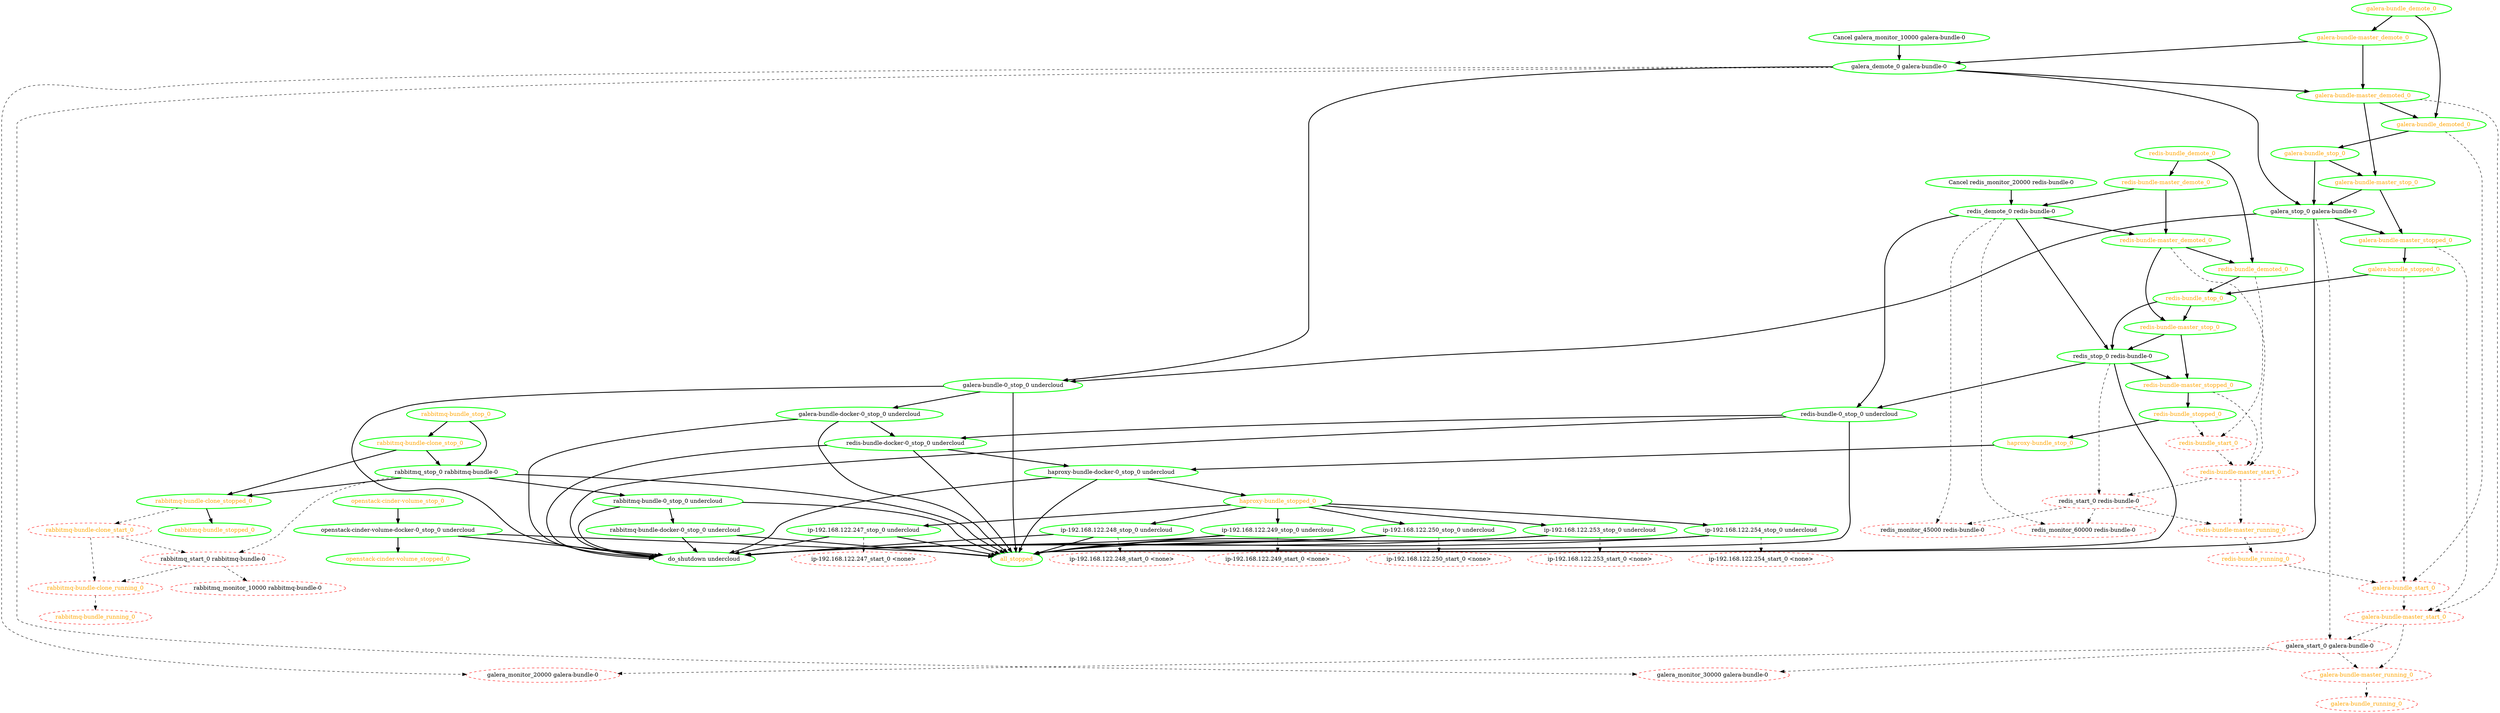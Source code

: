 digraph "g" {
"Cancel galera_monitor_10000 galera-bundle-0" -> "galera_demote_0 galera-bundle-0" [ style = bold]
"Cancel galera_monitor_10000 galera-bundle-0" [ style=bold color="green" fontcolor="black"]
"Cancel redis_monitor_20000 redis-bundle-0" -> "redis_demote_0 redis-bundle-0" [ style = bold]
"Cancel redis_monitor_20000 redis-bundle-0" [ style=bold color="green" fontcolor="black"]
"all_stopped" [ style=bold color="green" fontcolor="orange"]
"do_shutdown undercloud" [ style=bold color="green" fontcolor="black"]
"galera-bundle-0_stop_0 undercloud" -> "all_stopped" [ style = bold]
"galera-bundle-0_stop_0 undercloud" -> "do_shutdown undercloud" [ style = bold]
"galera-bundle-0_stop_0 undercloud" -> "galera-bundle-docker-0_stop_0 undercloud" [ style = bold]
"galera-bundle-0_stop_0 undercloud" [ style=bold color="green" fontcolor="black"]
"galera-bundle-docker-0_stop_0 undercloud" -> "all_stopped" [ style = bold]
"galera-bundle-docker-0_stop_0 undercloud" -> "do_shutdown undercloud" [ style = bold]
"galera-bundle-docker-0_stop_0 undercloud" -> "redis-bundle-docker-0_stop_0 undercloud" [ style = bold]
"galera-bundle-docker-0_stop_0 undercloud" [ style=bold color="green" fontcolor="black"]
"galera-bundle-master_demote_0" -> "galera-bundle-master_demoted_0" [ style = bold]
"galera-bundle-master_demote_0" -> "galera_demote_0 galera-bundle-0" [ style = bold]
"galera-bundle-master_demote_0" [ style=bold color="green" fontcolor="orange"]
"galera-bundle-master_demoted_0" -> "galera-bundle-master_start_0" [ style = dashed]
"galera-bundle-master_demoted_0" -> "galera-bundle-master_stop_0" [ style = bold]
"galera-bundle-master_demoted_0" -> "galera-bundle_demoted_0" [ style = bold]
"galera-bundle-master_demoted_0" [ style=bold color="green" fontcolor="orange"]
"galera-bundle-master_running_0" -> "galera-bundle_running_0" [ style = dashed]
"galera-bundle-master_running_0" [ style=dashed color="red" fontcolor="orange"]
"galera-bundle-master_start_0" -> "galera-bundle-master_running_0" [ style = dashed]
"galera-bundle-master_start_0" -> "galera_start_0 galera-bundle-0" [ style = dashed]
"galera-bundle-master_start_0" [ style=dashed color="red" fontcolor="orange"]
"galera-bundle-master_stop_0" -> "galera-bundle-master_stopped_0" [ style = bold]
"galera-bundle-master_stop_0" -> "galera_stop_0 galera-bundle-0" [ style = bold]
"galera-bundle-master_stop_0" [ style=bold color="green" fontcolor="orange"]
"galera-bundle-master_stopped_0" -> "galera-bundle-master_start_0" [ style = dashed]
"galera-bundle-master_stopped_0" -> "galera-bundle_stopped_0" [ style = bold]
"galera-bundle-master_stopped_0" [ style=bold color="green" fontcolor="orange"]
"galera-bundle_demote_0" -> "galera-bundle-master_demote_0" [ style = bold]
"galera-bundle_demote_0" -> "galera-bundle_demoted_0" [ style = bold]
"galera-bundle_demote_0" [ style=bold color="green" fontcolor="orange"]
"galera-bundle_demoted_0" -> "galera-bundle_start_0" [ style = dashed]
"galera-bundle_demoted_0" -> "galera-bundle_stop_0" [ style = bold]
"galera-bundle_demoted_0" [ style=bold color="green" fontcolor="orange"]
"galera-bundle_running_0" [ style=dashed color="red" fontcolor="orange"]
"galera-bundle_start_0" -> "galera-bundle-master_start_0" [ style = dashed]
"galera-bundle_start_0" [ style=dashed color="red" fontcolor="orange"]
"galera-bundle_stop_0" -> "galera-bundle-master_stop_0" [ style = bold]
"galera-bundle_stop_0" -> "galera_stop_0 galera-bundle-0" [ style = bold]
"galera-bundle_stop_0" [ style=bold color="green" fontcolor="orange"]
"galera-bundle_stopped_0" -> "galera-bundle_start_0" [ style = dashed]
"galera-bundle_stopped_0" -> "redis-bundle_stop_0" [ style = bold]
"galera-bundle_stopped_0" [ style=bold color="green" fontcolor="orange"]
"galera_demote_0 galera-bundle-0" -> "galera-bundle-0_stop_0 undercloud" [ style = bold]
"galera_demote_0 galera-bundle-0" -> "galera-bundle-master_demoted_0" [ style = bold]
"galera_demote_0 galera-bundle-0" -> "galera_monitor_20000 galera-bundle-0" [ style = dashed]
"galera_demote_0 galera-bundle-0" -> "galera_monitor_30000 galera-bundle-0" [ style = dashed]
"galera_demote_0 galera-bundle-0" -> "galera_stop_0 galera-bundle-0" [ style = bold]
"galera_demote_0 galera-bundle-0" [ style=bold color="green" fontcolor="black"]
"galera_monitor_20000 galera-bundle-0" [ style=dashed color="red" fontcolor="black"]
"galera_monitor_30000 galera-bundle-0" [ style=dashed color="red" fontcolor="black"]
"galera_start_0 galera-bundle-0" -> "galera-bundle-master_running_0" [ style = dashed]
"galera_start_0 galera-bundle-0" -> "galera_monitor_20000 galera-bundle-0" [ style = dashed]
"galera_start_0 galera-bundle-0" -> "galera_monitor_30000 galera-bundle-0" [ style = dashed]
"galera_start_0 galera-bundle-0" [ style=dashed color="red" fontcolor="black"]
"galera_stop_0 galera-bundle-0" -> "all_stopped" [ style = bold]
"galera_stop_0 galera-bundle-0" -> "galera-bundle-0_stop_0 undercloud" [ style = bold]
"galera_stop_0 galera-bundle-0" -> "galera-bundle-master_stopped_0" [ style = bold]
"galera_stop_0 galera-bundle-0" -> "galera_start_0 galera-bundle-0" [ style = dashed]
"galera_stop_0 galera-bundle-0" [ style=bold color="green" fontcolor="black"]
"haproxy-bundle-docker-0_stop_0 undercloud" -> "all_stopped" [ style = bold]
"haproxy-bundle-docker-0_stop_0 undercloud" -> "do_shutdown undercloud" [ style = bold]
"haproxy-bundle-docker-0_stop_0 undercloud" -> "haproxy-bundle_stopped_0" [ style = bold]
"haproxy-bundle-docker-0_stop_0 undercloud" [ style=bold color="green" fontcolor="black"]
"haproxy-bundle_stop_0" -> "haproxy-bundle-docker-0_stop_0 undercloud" [ style = bold]
"haproxy-bundle_stop_0" [ style=bold color="green" fontcolor="orange"]
"haproxy-bundle_stopped_0" -> "ip-192.168.122.247_stop_0 undercloud" [ style = bold]
"haproxy-bundle_stopped_0" -> "ip-192.168.122.248_stop_0 undercloud" [ style = bold]
"haproxy-bundle_stopped_0" -> "ip-192.168.122.249_stop_0 undercloud" [ style = bold]
"haproxy-bundle_stopped_0" -> "ip-192.168.122.250_stop_0 undercloud" [ style = bold]
"haproxy-bundle_stopped_0" -> "ip-192.168.122.253_stop_0 undercloud" [ style = bold]
"haproxy-bundle_stopped_0" -> "ip-192.168.122.254_stop_0 undercloud" [ style = bold]
"haproxy-bundle_stopped_0" [ style=bold color="green" fontcolor="orange"]
"ip-192.168.122.247_start_0 <none>" [ style=dashed color="red" fontcolor="black"]
"ip-192.168.122.247_stop_0 undercloud" -> "all_stopped" [ style = bold]
"ip-192.168.122.247_stop_0 undercloud" -> "do_shutdown undercloud" [ style = bold]
"ip-192.168.122.247_stop_0 undercloud" -> "ip-192.168.122.247_start_0 <none>" [ style = dashed]
"ip-192.168.122.247_stop_0 undercloud" [ style=bold color="green" fontcolor="black"]
"ip-192.168.122.248_start_0 <none>" [ style=dashed color="red" fontcolor="black"]
"ip-192.168.122.248_stop_0 undercloud" -> "all_stopped" [ style = bold]
"ip-192.168.122.248_stop_0 undercloud" -> "do_shutdown undercloud" [ style = bold]
"ip-192.168.122.248_stop_0 undercloud" -> "ip-192.168.122.248_start_0 <none>" [ style = dashed]
"ip-192.168.122.248_stop_0 undercloud" [ style=bold color="green" fontcolor="black"]
"ip-192.168.122.249_start_0 <none>" [ style=dashed color="red" fontcolor="black"]
"ip-192.168.122.249_stop_0 undercloud" -> "all_stopped" [ style = bold]
"ip-192.168.122.249_stop_0 undercloud" -> "do_shutdown undercloud" [ style = bold]
"ip-192.168.122.249_stop_0 undercloud" -> "ip-192.168.122.249_start_0 <none>" [ style = dashed]
"ip-192.168.122.249_stop_0 undercloud" [ style=bold color="green" fontcolor="black"]
"ip-192.168.122.250_start_0 <none>" [ style=dashed color="red" fontcolor="black"]
"ip-192.168.122.250_stop_0 undercloud" -> "all_stopped" [ style = bold]
"ip-192.168.122.250_stop_0 undercloud" -> "do_shutdown undercloud" [ style = bold]
"ip-192.168.122.250_stop_0 undercloud" -> "ip-192.168.122.250_start_0 <none>" [ style = dashed]
"ip-192.168.122.250_stop_0 undercloud" [ style=bold color="green" fontcolor="black"]
"ip-192.168.122.253_start_0 <none>" [ style=dashed color="red" fontcolor="black"]
"ip-192.168.122.253_stop_0 undercloud" -> "all_stopped" [ style = bold]
"ip-192.168.122.253_stop_0 undercloud" -> "do_shutdown undercloud" [ style = bold]
"ip-192.168.122.253_stop_0 undercloud" -> "ip-192.168.122.253_start_0 <none>" [ style = dashed]
"ip-192.168.122.253_stop_0 undercloud" [ style=bold color="green" fontcolor="black"]
"ip-192.168.122.254_start_0 <none>" [ style=dashed color="red" fontcolor="black"]
"ip-192.168.122.254_stop_0 undercloud" -> "all_stopped" [ style = bold]
"ip-192.168.122.254_stop_0 undercloud" -> "do_shutdown undercloud" [ style = bold]
"ip-192.168.122.254_stop_0 undercloud" -> "ip-192.168.122.254_start_0 <none>" [ style = dashed]
"ip-192.168.122.254_stop_0 undercloud" [ style=bold color="green" fontcolor="black"]
"openstack-cinder-volume-docker-0_stop_0 undercloud" -> "all_stopped" [ style = bold]
"openstack-cinder-volume-docker-0_stop_0 undercloud" -> "do_shutdown undercloud" [ style = bold]
"openstack-cinder-volume-docker-0_stop_0 undercloud" -> "openstack-cinder-volume_stopped_0" [ style = bold]
"openstack-cinder-volume-docker-0_stop_0 undercloud" [ style=bold color="green" fontcolor="black"]
"openstack-cinder-volume_stop_0" -> "openstack-cinder-volume-docker-0_stop_0 undercloud" [ style = bold]
"openstack-cinder-volume_stop_0" [ style=bold color="green" fontcolor="orange"]
"openstack-cinder-volume_stopped_0" [ style=bold color="green" fontcolor="orange"]
"rabbitmq-bundle-0_stop_0 undercloud" -> "all_stopped" [ style = bold]
"rabbitmq-bundle-0_stop_0 undercloud" -> "do_shutdown undercloud" [ style = bold]
"rabbitmq-bundle-0_stop_0 undercloud" -> "rabbitmq-bundle-docker-0_stop_0 undercloud" [ style = bold]
"rabbitmq-bundle-0_stop_0 undercloud" [ style=bold color="green" fontcolor="black"]
"rabbitmq-bundle-clone_running_0" -> "rabbitmq-bundle_running_0" [ style = dashed]
"rabbitmq-bundle-clone_running_0" [ style=dashed color="red" fontcolor="orange"]
"rabbitmq-bundle-clone_start_0" -> "rabbitmq-bundle-clone_running_0" [ style = dashed]
"rabbitmq-bundle-clone_start_0" -> "rabbitmq_start_0 rabbitmq-bundle-0" [ style = dashed]
"rabbitmq-bundle-clone_start_0" [ style=dashed color="red" fontcolor="orange"]
"rabbitmq-bundle-clone_stop_0" -> "rabbitmq-bundle-clone_stopped_0" [ style = bold]
"rabbitmq-bundle-clone_stop_0" -> "rabbitmq_stop_0 rabbitmq-bundle-0" [ style = bold]
"rabbitmq-bundle-clone_stop_0" [ style=bold color="green" fontcolor="orange"]
"rabbitmq-bundle-clone_stopped_0" -> "rabbitmq-bundle-clone_start_0" [ style = dashed]
"rabbitmq-bundle-clone_stopped_0" -> "rabbitmq-bundle_stopped_0" [ style = bold]
"rabbitmq-bundle-clone_stopped_0" [ style=bold color="green" fontcolor="orange"]
"rabbitmq-bundle-docker-0_stop_0 undercloud" -> "all_stopped" [ style = bold]
"rabbitmq-bundle-docker-0_stop_0 undercloud" -> "do_shutdown undercloud" [ style = bold]
"rabbitmq-bundle-docker-0_stop_0 undercloud" [ style=bold color="green" fontcolor="black"]
"rabbitmq-bundle_running_0" [ style=dashed color="red" fontcolor="orange"]
"rabbitmq-bundle_stop_0" -> "rabbitmq-bundle-clone_stop_0" [ style = bold]
"rabbitmq-bundle_stop_0" -> "rabbitmq_stop_0 rabbitmq-bundle-0" [ style = bold]
"rabbitmq-bundle_stop_0" [ style=bold color="green" fontcolor="orange"]
"rabbitmq-bundle_stopped_0" [ style=bold color="green" fontcolor="orange"]
"rabbitmq_monitor_10000 rabbitmq-bundle-0" [ style=dashed color="red" fontcolor="black"]
"rabbitmq_start_0 rabbitmq-bundle-0" -> "rabbitmq-bundle-clone_running_0" [ style = dashed]
"rabbitmq_start_0 rabbitmq-bundle-0" -> "rabbitmq_monitor_10000 rabbitmq-bundle-0" [ style = dashed]
"rabbitmq_start_0 rabbitmq-bundle-0" [ style=dashed color="red" fontcolor="black"]
"rabbitmq_stop_0 rabbitmq-bundle-0" -> "all_stopped" [ style = bold]
"rabbitmq_stop_0 rabbitmq-bundle-0" -> "rabbitmq-bundle-0_stop_0 undercloud" [ style = bold]
"rabbitmq_stop_0 rabbitmq-bundle-0" -> "rabbitmq-bundle-clone_stopped_0" [ style = bold]
"rabbitmq_stop_0 rabbitmq-bundle-0" -> "rabbitmq_start_0 rabbitmq-bundle-0" [ style = dashed]
"rabbitmq_stop_0 rabbitmq-bundle-0" [ style=bold color="green" fontcolor="black"]
"redis-bundle-0_stop_0 undercloud" -> "all_stopped" [ style = bold]
"redis-bundle-0_stop_0 undercloud" -> "do_shutdown undercloud" [ style = bold]
"redis-bundle-0_stop_0 undercloud" -> "redis-bundle-docker-0_stop_0 undercloud" [ style = bold]
"redis-bundle-0_stop_0 undercloud" [ style=bold color="green" fontcolor="black"]
"redis-bundle-docker-0_stop_0 undercloud" -> "all_stopped" [ style = bold]
"redis-bundle-docker-0_stop_0 undercloud" -> "do_shutdown undercloud" [ style = bold]
"redis-bundle-docker-0_stop_0 undercloud" -> "haproxy-bundle-docker-0_stop_0 undercloud" [ style = bold]
"redis-bundle-docker-0_stop_0 undercloud" [ style=bold color="green" fontcolor="black"]
"redis-bundle-master_demote_0" -> "redis-bundle-master_demoted_0" [ style = bold]
"redis-bundle-master_demote_0" -> "redis_demote_0 redis-bundle-0" [ style = bold]
"redis-bundle-master_demote_0" [ style=bold color="green" fontcolor="orange"]
"redis-bundle-master_demoted_0" -> "redis-bundle-master_start_0" [ style = dashed]
"redis-bundle-master_demoted_0" -> "redis-bundle-master_stop_0" [ style = bold]
"redis-bundle-master_demoted_0" -> "redis-bundle_demoted_0" [ style = bold]
"redis-bundle-master_demoted_0" [ style=bold color="green" fontcolor="orange"]
"redis-bundle-master_running_0" -> "redis-bundle_running_0" [ style = dashed]
"redis-bundle-master_running_0" [ style=dashed color="red" fontcolor="orange"]
"redis-bundle-master_start_0" -> "redis-bundle-master_running_0" [ style = dashed]
"redis-bundle-master_start_0" -> "redis_start_0 redis-bundle-0" [ style = dashed]
"redis-bundle-master_start_0" [ style=dashed color="red" fontcolor="orange"]
"redis-bundle-master_stop_0" -> "redis-bundle-master_stopped_0" [ style = bold]
"redis-bundle-master_stop_0" -> "redis_stop_0 redis-bundle-0" [ style = bold]
"redis-bundle-master_stop_0" [ style=bold color="green" fontcolor="orange"]
"redis-bundle-master_stopped_0" -> "redis-bundle-master_start_0" [ style = dashed]
"redis-bundle-master_stopped_0" -> "redis-bundle_stopped_0" [ style = bold]
"redis-bundle-master_stopped_0" [ style=bold color="green" fontcolor="orange"]
"redis-bundle_demote_0" -> "redis-bundle-master_demote_0" [ style = bold]
"redis-bundle_demote_0" -> "redis-bundle_demoted_0" [ style = bold]
"redis-bundle_demote_0" [ style=bold color="green" fontcolor="orange"]
"redis-bundle_demoted_0" -> "redis-bundle_start_0" [ style = dashed]
"redis-bundle_demoted_0" -> "redis-bundle_stop_0" [ style = bold]
"redis-bundle_demoted_0" [ style=bold color="green" fontcolor="orange"]
"redis-bundle_running_0" -> "galera-bundle_start_0" [ style = dashed]
"redis-bundle_running_0" [ style=dashed color="red" fontcolor="orange"]
"redis-bundle_start_0" -> "redis-bundle-master_start_0" [ style = dashed]
"redis-bundle_start_0" [ style=dashed color="red" fontcolor="orange"]
"redis-bundle_stop_0" -> "redis-bundle-master_stop_0" [ style = bold]
"redis-bundle_stop_0" -> "redis_stop_0 redis-bundle-0" [ style = bold]
"redis-bundle_stop_0" [ style=bold color="green" fontcolor="orange"]
"redis-bundle_stopped_0" -> "haproxy-bundle_stop_0" [ style = bold]
"redis-bundle_stopped_0" -> "redis-bundle_start_0" [ style = dashed]
"redis-bundle_stopped_0" [ style=bold color="green" fontcolor="orange"]
"redis_demote_0 redis-bundle-0" -> "redis-bundle-0_stop_0 undercloud" [ style = bold]
"redis_demote_0 redis-bundle-0" -> "redis-bundle-master_demoted_0" [ style = bold]
"redis_demote_0 redis-bundle-0" -> "redis_monitor_45000 redis-bundle-0" [ style = dashed]
"redis_demote_0 redis-bundle-0" -> "redis_monitor_60000 redis-bundle-0" [ style = dashed]
"redis_demote_0 redis-bundle-0" -> "redis_stop_0 redis-bundle-0" [ style = bold]
"redis_demote_0 redis-bundle-0" [ style=bold color="green" fontcolor="black"]
"redis_monitor_45000 redis-bundle-0" [ style=dashed color="red" fontcolor="black"]
"redis_monitor_60000 redis-bundle-0" [ style=dashed color="red" fontcolor="black"]
"redis_start_0 redis-bundle-0" -> "redis-bundle-master_running_0" [ style = dashed]
"redis_start_0 redis-bundle-0" -> "redis_monitor_45000 redis-bundle-0" [ style = dashed]
"redis_start_0 redis-bundle-0" -> "redis_monitor_60000 redis-bundle-0" [ style = dashed]
"redis_start_0 redis-bundle-0" [ style=dashed color="red" fontcolor="black"]
"redis_stop_0 redis-bundle-0" -> "all_stopped" [ style = bold]
"redis_stop_0 redis-bundle-0" -> "redis-bundle-0_stop_0 undercloud" [ style = bold]
"redis_stop_0 redis-bundle-0" -> "redis-bundle-master_stopped_0" [ style = bold]
"redis_stop_0 redis-bundle-0" -> "redis_start_0 redis-bundle-0" [ style = dashed]
"redis_stop_0 redis-bundle-0" [ style=bold color="green" fontcolor="black"]
}
